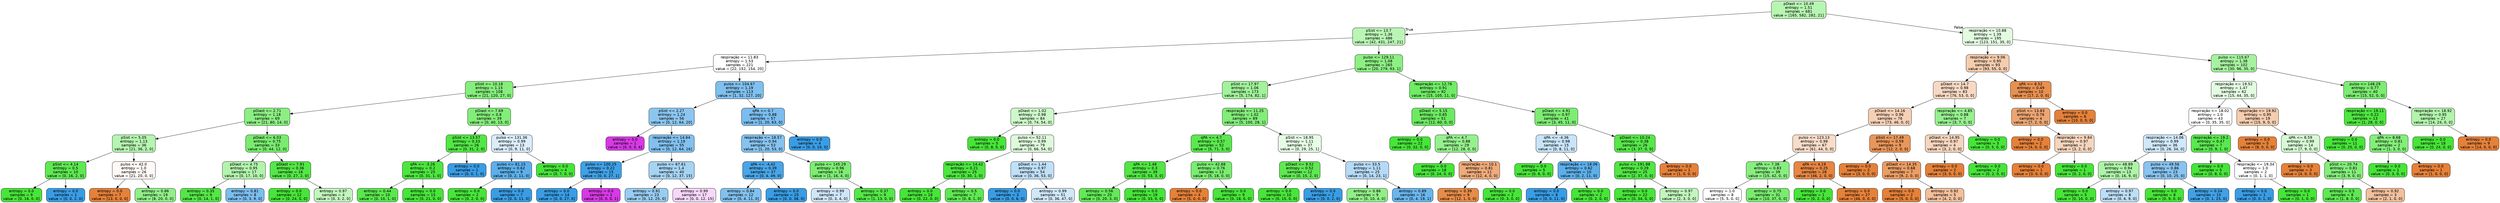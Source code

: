 digraph Tree {
node [shape=box, style="filled, rounded", color="black", fontname="helvetica"] ;
edge [fontname="helvetica"] ;
0 [label="pDiast <= 10.49\nentropy = 1.51\nsamples = 681\nvalue = [165, 582, 282, 21]", fillcolor="#b7f5b2"] ;
1 [label="pSist <= 13.7\nentropy = 1.36\nsamples = 486\nvalue = [42, 431, 247, 21]", fillcolor="#baf5b5"] ;
0 -> 1 [labeldistance=2.5, labelangle=45, headlabel="True"] ;
2 [label="respiração <= 11.83\nentropy = 1.53\nsamples = 221\nvalue = [22, 152, 154, 20]", fillcolor="#fdfeff"] ;
1 -> 2 ;
3 [label="pSist <= 10.18\nentropy = 1.15\nsamples = 108\nvalue = [21, 120, 27, 0]", fillcolor="#86ee7c"] ;
2 -> 3 ;
4 [label="pDiast <= 2.71\nentropy = 1.18\nsamples = 69\nvalue = [21, 80, 14, 0]", fillcolor="#8cef83"] ;
3 -> 4 ;
5 [label="pSist <= 5.05\nentropy = 1.13\nsamples = 36\nvalue = [21, 36, 2, 0]", fillcolor="#b6f5b1"] ;
4 -> 5 ;
6 [label="pSist <= 4.14\nentropy = 0.5\nsamples = 10\nvalue = [0, 16, 2, 0]", fillcolor="#5ee852"] ;
5 -> 6 ;
7 [label="entropy = 0.0\nsamples = 9\nvalue = [0, 16, 0, 0]", fillcolor="#47e539"] ;
6 -> 7 ;
8 [label="entropy = 0.0\nsamples = 1\nvalue = [0, 0, 2, 0]", fillcolor="#399de5"] ;
6 -> 8 ;
9 [label="pulso <= 42.0\nentropy = 1.0\nsamples = 26\nvalue = [21, 20, 0, 0]", fillcolor="#fef9f6"] ;
5 -> 9 ;
10 [label="entropy = 0.0\nsamples = 7\nvalue = [13, 0, 0, 0]", fillcolor="#e58139"] ;
9 -> 10 ;
11 [label="entropy = 0.86\nsamples = 19\nvalue = [8, 20, 0, 0]", fillcolor="#91ef88"] ;
9 -> 11 ;
12 [label="pDiast <= 6.03\nentropy = 0.75\nsamples = 33\nvalue = [0, 44, 12, 0]", fillcolor="#79ec6f"] ;
4 -> 12 ;
13 [label="pDiast <= 4.75\nentropy = 0.95\nsamples = 17\nvalue = [0, 17, 10, 0]", fillcolor="#b3f4ad"] ;
12 -> 13 ;
14 [label="entropy = 0.35\nsamples = 9\nvalue = [0, 14, 1, 0]", fillcolor="#54e747"] ;
13 -> 14 ;
15 [label="entropy = 0.81\nsamples = 8\nvalue = [0, 3, 9, 0]", fillcolor="#7bbeee"] ;
13 -> 15 ;
16 [label="pDiast <= 7.91\nentropy = 0.36\nsamples = 16\nvalue = [0, 27, 2, 0]", fillcolor="#55e748"] ;
12 -> 16 ;
17 [label="entropy = 0.0\nsamples = 12\nvalue = [0, 24, 0, 0]", fillcolor="#47e539"] ;
16 -> 17 ;
18 [label="entropy = 0.97\nsamples = 4\nvalue = [0, 3, 2, 0]", fillcolor="#c2f6bd"] ;
16 -> 18 ;
19 [label="pDiast <= 7.69\nentropy = 0.8\nsamples = 39\nvalue = [0, 40, 13, 0]", fillcolor="#83ed79"] ;
3 -> 19 ;
20 [label="pSist <= 13.57\nentropy = 0.33\nsamples = 26\nvalue = [0, 31, 2, 0]", fillcolor="#53e746"] ;
19 -> 20 ;
21 [label="qPA <= -3.26\nentropy = 0.2\nsamples = 25\nvalue = [0, 31, 1, 0]", fillcolor="#4de63f"] ;
20 -> 21 ;
22 [label="entropy = 0.44\nsamples = 10\nvalue = [0, 10, 1, 0]", fillcolor="#59e84d"] ;
21 -> 22 ;
23 [label="entropy = 0.0\nsamples = 15\nvalue = [0, 21, 0, 0]", fillcolor="#47e539"] ;
21 -> 23 ;
24 [label="entropy = 0.0\nsamples = 1\nvalue = [0, 0, 1, 0]", fillcolor="#399de5"] ;
20 -> 24 ;
25 [label="pulso <= 131.36\nentropy = 0.99\nsamples = 13\nvalue = [0, 9, 11, 0]", fillcolor="#dbedfa"] ;
19 -> 25 ;
26 [label="pulso <= 61.15\nentropy = 0.62\nsamples = 9\nvalue = [0, 2, 11, 0]", fillcolor="#5dafea"] ;
25 -> 26 ;
27 [label="entropy = 0.0\nsamples = 2\nvalue = [0, 2, 0, 0]", fillcolor="#47e539"] ;
26 -> 27 ;
28 [label="entropy = 0.0\nsamples = 7\nvalue = [0, 0, 11, 0]", fillcolor="#399de5"] ;
26 -> 28 ;
29 [label="entropy = 0.0\nsamples = 4\nvalue = [0, 7, 0, 0]", fillcolor="#47e539"] ;
25 -> 29 ;
30 [label="pulso <= 104.67\nentropy = 1.19\nsamples = 113\nvalue = [1, 32, 127, 20]", fillcolor="#80c0ee"] ;
2 -> 30 ;
31 [label="pSist <= 2.27\nentropy = 1.24\nsamples = 56\nvalue = [0, 12, 64, 20]", fillcolor="#8cc6f0"] ;
30 -> 31 ;
32 [label="entropy = 0.0\nsamples = 1\nvalue = [0, 0, 0, 4]", fillcolor="#d739e5"] ;
31 -> 32 ;
33 [label="respiração <= 14.64\nentropy = 1.19\nsamples = 55\nvalue = [0, 12, 64, 16]", fillcolor="#82c1ef"] ;
31 -> 33 ;
34 [label="pulso <= 100.25\nentropy = 0.22\nsamples = 15\nvalue = [0, 0, 27, 1]", fillcolor="#40a1e6"] ;
33 -> 34 ;
35 [label="entropy = 0.0\nsamples = 14\nvalue = [0, 0, 27, 0]", fillcolor="#399de5"] ;
34 -> 35 ;
36 [label="entropy = 0.0\nsamples = 1\nvalue = [0, 0, 0, 1]", fillcolor="#d739e5"] ;
34 -> 36 ;
37 [label="pulso <= 67.61\nentropy = 1.4\nsamples = 40\nvalue = [0, 12, 37, 15]", fillcolor="#a6d3f3"] ;
33 -> 37 ;
38 [label="entropy = 0.91\nsamples = 23\nvalue = [0, 12, 25, 0]", fillcolor="#98ccf1"] ;
37 -> 38 ;
39 [label="entropy = 0.99\nsamples = 17\nvalue = [0, 0, 12, 15]", fillcolor="#f7d7fa"] ;
37 -> 39 ;
40 [label="qPA <= 0.7\nentropy = 0.88\nsamples = 57\nvalue = [1, 20, 63, 0]", fillcolor="#7abdee"] ;
30 -> 40 ;
41 [label="respiração <= 18.57\nentropy = 0.94\nsamples = 53\nvalue = [1, 20, 53, 0]", fillcolor="#86c3ef"] ;
40 -> 41 ;
42 [label="qPA <= -4.42\nentropy = 0.39\nsamples = 37\nvalue = [0, 4, 49, 0]", fillcolor="#49a5e7"] ;
41 -> 42 ;
43 [label="entropy = 0.84\nsamples = 12\nvalue = [0, 4, 11, 0]", fillcolor="#81c1ee"] ;
42 -> 43 ;
44 [label="entropy = 0.0\nsamples = 25\nvalue = [0, 0, 38, 0]", fillcolor="#399de5"] ;
42 -> 44 ;
45 [label="pulso <= 145.29\nentropy = 0.96\nsamples = 16\nvalue = [1, 16, 4, 0]", fillcolor="#7ded73"] ;
41 -> 45 ;
46 [label="entropy = 0.99\nsamples = 7\nvalue = [0, 3, 4, 0]", fillcolor="#cee6f8"] ;
45 -> 46 ;
47 [label="entropy = 0.37\nsamples = 9\nvalue = [1, 13, 0, 0]", fillcolor="#55e748"] ;
45 -> 47 ;
48 [label="entropy = 0.0\nsamples = 4\nvalue = [0, 0, 10, 0]", fillcolor="#399de5"] ;
40 -> 48 ;
49 [label="pulso <= 129.11\nentropy = 1.08\nsamples = 265\nvalue = [20, 279, 93, 1]", fillcolor="#8def84"] ;
1 -> 49 ;
50 [label="pSist <= 17.97\nentropy = 1.06\nsamples = 173\nvalue = [5, 174, 82, 1]", fillcolor="#a1f29a"] ;
49 -> 50 ;
51 [label="pDiast <= 1.02\nentropy = 0.98\nsamples = 84\nvalue = [0, 74, 54, 0]", fillcolor="#cdf8c9"] ;
50 -> 51 ;
52 [label="entropy = 0.0\nsamples = 5\nvalue = [0, 8, 0, 0]", fillcolor="#47e539"] ;
51 -> 52 ;
53 [label="pulso <= 52.11\nentropy = 0.99\nsamples = 79\nvalue = [0, 66, 54, 0]", fillcolor="#defadb"] ;
51 -> 53 ;
54 [label="respiração <= 14.42\nentropy = 0.21\nsamples = 25\nvalue = [0, 30, 1, 0]", fillcolor="#4de640"] ;
53 -> 54 ;
55 [label="entropy = 0.0\nsamples = 18\nvalue = [0, 22, 0, 0]", fillcolor="#47e539"] ;
54 -> 55 ;
56 [label="entropy = 0.5\nsamples = 7\nvalue = [0, 8, 1, 0]", fillcolor="#5ee852"] ;
54 -> 56 ;
57 [label="pDiast <= 1.44\nentropy = 0.97\nsamples = 54\nvalue = [0, 36, 53, 0]", fillcolor="#bfe0f7"] ;
53 -> 57 ;
58 [label="entropy = 0.0\nsamples = 3\nvalue = [0, 0, 6, 0]", fillcolor="#399de5"] ;
57 -> 58 ;
59 [label="entropy = 0.99\nsamples = 51\nvalue = [0, 36, 47, 0]", fillcolor="#d1e8f9"] ;
57 -> 59 ;
60 [label="respiração <= 11.25\nentropy = 1.02\nsamples = 89\nvalue = [5, 100, 28, 1]", fillcolor="#82ed79"] ;
50 -> 60 ;
61 [label="qPA <= 4.7\nentropy = 0.57\nsamples = 52\nvalue = [5, 71, 3, 0]", fillcolor="#5be84e"] ;
60 -> 61 ;
62 [label="qPA <= 1.48\nentropy = 0.3\nsamples = 39\nvalue = [0, 53, 3, 0]", fillcolor="#51e644"] ;
61 -> 62 ;
63 [label="entropy = 0.56\nsamples = 20\nvalue = [0, 20, 3, 0]", fillcolor="#63e957"] ;
62 -> 63 ;
64 [label="entropy = 0.0\nsamples = 19\nvalue = [0, 33, 0, 0]", fillcolor="#47e539"] ;
62 -> 64 ;
65 [label="pulso <= 42.88\nentropy = 0.76\nsamples = 13\nvalue = [5, 18, 0, 0]", fillcolor="#7aec70"] ;
61 -> 65 ;
66 [label="entropy = 0.0\nsamples = 4\nvalue = [5, 0, 0, 0]", fillcolor="#e58139"] ;
65 -> 66 ;
67 [label="entropy = 0.0\nsamples = 9\nvalue = [0, 18, 0, 0]", fillcolor="#47e539"] ;
65 -> 67 ;
68 [label="pSist <= 18.95\nentropy = 1.11\nsamples = 37\nvalue = [0, 29, 25, 1]", fillcolor="#e6fce5"] ;
60 -> 68 ;
69 [label="pDiast <= 9.52\nentropy = 0.52\nsamples = 12\nvalue = [0, 15, 2, 0]", fillcolor="#60e853"] ;
68 -> 69 ;
70 [label="entropy = 0.0\nsamples = 10\nvalue = [0, 15, 0, 0]", fillcolor="#47e539"] ;
69 -> 70 ;
71 [label="entropy = 0.0\nsamples = 2\nvalue = [0, 0, 2, 0]", fillcolor="#399de5"] ;
69 -> 71 ;
72 [label="pulso <= 33.5\nentropy = 1.11\nsamples = 25\nvalue = [0, 14, 23, 1]", fillcolor="#b5daf5"] ;
68 -> 72 ;
73 [label="entropy = 0.86\nsamples = 9\nvalue = [0, 10, 4, 0]", fillcolor="#91ef88"] ;
72 -> 73 ;
74 [label="entropy = 0.89\nsamples = 16\nvalue = [0, 4, 19, 1]", fillcolor="#6ab6ec"] ;
72 -> 74 ;
75 [label="respiração <= 12.76\nentropy = 0.91\nsamples = 92\nvalue = [15, 105, 11, 0]", fillcolor="#70eb65"] ;
49 -> 75 ;
76 [label="pDiast <= 5.15\nentropy = 0.65\nsamples = 51\nvalue = [12, 60, 0, 0]", fillcolor="#6cea61"] ;
75 -> 76 ;
77 [label="entropy = 0.0\nsamples = 22\nvalue = [0, 32, 0, 0]", fillcolor="#47e539"] ;
76 -> 77 ;
78 [label="qPA <= 4.7\nentropy = 0.88\nsamples = 29\nvalue = [12, 28, 0, 0]", fillcolor="#96f08e"] ;
76 -> 78 ;
79 [label="entropy = 0.0\nsamples = 18\nvalue = [0, 24, 0, 0]", fillcolor="#47e539"] ;
78 -> 79 ;
80 [label="respiração <= 10.1\nentropy = 0.81\nsamples = 11\nvalue = [12, 4, 0, 0]", fillcolor="#eeab7b"] ;
78 -> 80 ;
81 [label="entropy = 0.39\nsamples = 9\nvalue = [12, 1, 0, 0]", fillcolor="#e78c49"] ;
80 -> 81 ;
82 [label="entropy = 0.0\nsamples = 2\nvalue = [0, 3, 0, 0]", fillcolor="#47e539"] ;
80 -> 82 ;
83 [label="pDiast <= 4.91\nentropy = 0.97\nsamples = 41\nvalue = [3, 45, 11, 0]", fillcolor="#7ded73"] ;
75 -> 83 ;
84 [label="qPA <= -4.36\nentropy = 0.98\nsamples = 15\nvalue = [0, 8, 11, 0]", fillcolor="#c9e4f8"] ;
83 -> 84 ;
85 [label="entropy = 0.0\nsamples = 5\nvalue = [0, 6, 0, 0]", fillcolor="#47e539"] ;
84 -> 85 ;
86 [label="respiração <= 18.06\nentropy = 0.62\nsamples = 10\nvalue = [0, 2, 11, 0]", fillcolor="#5dafea"] ;
84 -> 86 ;
87 [label="entropy = 0.0\nsamples = 8\nvalue = [0, 0, 11, 0]", fillcolor="#399de5"] ;
86 -> 87 ;
88 [label="entropy = 0.0\nsamples = 2\nvalue = [0, 2, 0, 0]", fillcolor="#47e539"] ;
86 -> 88 ;
89 [label="pDiast <= 10.24\nentropy = 0.38\nsamples = 26\nvalue = [3, 37, 0, 0]", fillcolor="#56e749"] ;
83 -> 89 ;
90 [label="pulso <= 191.88\nentropy = 0.29\nsamples = 25\nvalue = [2, 37, 0, 0]", fillcolor="#51e644"] ;
89 -> 90 ;
91 [label="entropy = 0.0\nsamples = 22\nvalue = [0, 34, 0, 0]", fillcolor="#47e539"] ;
90 -> 91 ;
92 [label="entropy = 0.97\nsamples = 3\nvalue = [2, 3, 0, 0]", fillcolor="#c2f6bd"] ;
90 -> 92 ;
93 [label="entropy = 0.0\nsamples = 1\nvalue = [1, 0, 0, 0]", fillcolor="#e58139"] ;
89 -> 93 ;
94 [label="respiração <= 10.88\nentropy = 1.39\nsamples = 195\nvalue = [123, 151, 35, 0]", fillcolor="#e3fbe1"] ;
0 -> 94 [labeldistance=2.5, labelangle=-45, headlabel="False"] ;
95 [label="respiração <= 9.06\nentropy = 0.95\nsamples = 93\nvalue = [93, 55, 0, 0]", fillcolor="#f4ccae"] ;
94 -> 95 ;
96 [label="pDiast <= 14.7\nentropy = 0.98\nsamples = 83\nvalue = [76, 53, 0, 0]", fillcolor="#f7d9c3"] ;
95 -> 96 ;
97 [label="pDiast <= 14.16\nentropy = 0.96\nsamples = 76\nvalue = [73, 46, 0, 0]", fillcolor="#f5d0b6"] ;
96 -> 97 ;
98 [label="pulso <= 123.13\nentropy = 0.98\nsamples = 67\nvalue = [61, 44, 0, 0]", fillcolor="#f8dcc8"] ;
97 -> 98 ;
99 [label="qPA <= 7.38\nentropy = 0.83\nsamples = 39\nvalue = [15, 42, 0, 0]", fillcolor="#89ee80"] ;
98 -> 99 ;
100 [label="entropy = 1.0\nsamples = 8\nvalue = [5, 5, 0, 0]", fillcolor="#ffffff"] ;
99 -> 100 ;
101 [label="entropy = 0.75\nsamples = 31\nvalue = [10, 37, 0, 0]", fillcolor="#79ec6f"] ;
99 -> 101 ;
102 [label="qPA <= 4.19\nentropy = 0.25\nsamples = 28\nvalue = [46, 2, 0, 0]", fillcolor="#e68642"] ;
98 -> 102 ;
103 [label="entropy = 0.0\nsamples = 1\nvalue = [0, 2, 0, 0]", fillcolor="#47e539"] ;
102 -> 103 ;
104 [label="entropy = 0.0\nsamples = 27\nvalue = [46, 0, 0, 0]", fillcolor="#e58139"] ;
102 -> 104 ;
105 [label="pSist <= 17.49\nentropy = 0.59\nsamples = 9\nvalue = [12, 2, 0, 0]", fillcolor="#e9965a"] ;
97 -> 105 ;
106 [label="entropy = 0.0\nsamples = 2\nvalue = [3, 0, 0, 0]", fillcolor="#e58139"] ;
105 -> 106 ;
107 [label="pDiast <= 14.35\nentropy = 0.68\nsamples = 7\nvalue = [9, 2, 0, 0]", fillcolor="#eb9d65"] ;
105 -> 107 ;
108 [label="entropy = 0.0\nsamples = 2\nvalue = [5, 0, 0, 0]", fillcolor="#e58139"] ;
107 -> 108 ;
109 [label="entropy = 0.92\nsamples = 5\nvalue = [4, 2, 0, 0]", fillcolor="#f2c09c"] ;
107 -> 109 ;
110 [label="respiração <= 4.85\nentropy = 0.88\nsamples = 7\nvalue = [3, 7, 0, 0]", fillcolor="#96f08e"] ;
96 -> 110 ;
111 [label="pDiast <= 14.95\nentropy = 0.97\nsamples = 4\nvalue = [3, 2, 0, 0]", fillcolor="#f6d5bd"] ;
110 -> 111 ;
112 [label="entropy = 0.0\nsamples = 2\nvalue = [3, 0, 0, 0]", fillcolor="#e58139"] ;
111 -> 112 ;
113 [label="entropy = 0.0\nsamples = 2\nvalue = [0, 2, 0, 0]", fillcolor="#47e539"] ;
111 -> 113 ;
114 [label="entropy = 0.0\nsamples = 3\nvalue = [0, 5, 0, 0]", fillcolor="#47e539"] ;
110 -> 114 ;
115 [label="qPA <= 8.52\nentropy = 0.49\nsamples = 10\nvalue = [17, 2, 0, 0]", fillcolor="#e89050"] ;
95 -> 115 ;
116 [label="pSist <= 13.83\nentropy = 0.76\nsamples = 4\nvalue = [7, 2, 0, 0]", fillcolor="#eca572"] ;
115 -> 116 ;
117 [label="entropy = 0.0\nsamples = 2\nvalue = [4, 0, 0, 0]", fillcolor="#e58139"] ;
116 -> 117 ;
118 [label="respiração <= 9.84\nentropy = 0.97\nsamples = 2\nvalue = [3, 2, 0, 0]", fillcolor="#f6d5bd"] ;
116 -> 118 ;
119 [label="entropy = 0.0\nsamples = 1\nvalue = [3, 0, 0, 0]", fillcolor="#e58139"] ;
118 -> 119 ;
120 [label="entropy = 0.0\nsamples = 1\nvalue = [0, 2, 0, 0]", fillcolor="#47e539"] ;
118 -> 120 ;
121 [label="entropy = 0.0\nsamples = 6\nvalue = [10, 0, 0, 0]", fillcolor="#e58139"] ;
115 -> 121 ;
122 [label="pulso <= 115.67\nentropy = 1.38\nsamples = 102\nvalue = [30, 96, 35, 0]", fillcolor="#a6f29f"] ;
94 -> 122 ;
123 [label="respiração <= 19.52\nentropy = 1.47\nsamples = 62\nvalue = [15, 44, 35, 0]", fillcolor="#e3fbe1"] ;
122 -> 123 ;
124 [label="respiração <= 18.02\nentropy = 1.0\nsamples = 43\nvalue = [0, 35, 35, 0]", fillcolor="#ffffff"] ;
123 -> 124 ;
125 [label="respiração <= 14.06\nentropy = 0.99\nsamples = 36\nvalue = [0, 26, 34, 0]", fillcolor="#d0e8f9"] ;
124 -> 125 ;
126 [label="pulso <= 48.89\nentropy = 0.94\nsamples = 13\nvalue = [0, 16, 9, 0]", fillcolor="#aef4a8"] ;
125 -> 126 ;
127 [label="entropy = 0.0\nsamples = 5\nvalue = [0, 10, 0, 0]", fillcolor="#47e539"] ;
126 -> 127 ;
128 [label="entropy = 0.97\nsamples = 8\nvalue = [0, 6, 9, 0]", fillcolor="#bddef6"] ;
126 -> 128 ;
129 [label="pulso <= 49.56\nentropy = 0.86\nsamples = 23\nvalue = [0, 10, 25, 0]", fillcolor="#88c4ef"] ;
125 -> 129 ;
130 [label="entropy = 0.0\nsamples = 8\nvalue = [0, 9, 0, 0]", fillcolor="#47e539"] ;
129 -> 130 ;
131 [label="entropy = 0.24\nsamples = 15\nvalue = [0, 1, 25, 0]", fillcolor="#41a1e6"] ;
129 -> 131 ;
132 [label="respiração <= 19.2\nentropy = 0.47\nsamples = 7\nvalue = [0, 9, 1, 0]", fillcolor="#5be84f"] ;
124 -> 132 ;
133 [label="entropy = 0.0\nsamples = 5\nvalue = [0, 8, 0, 0]", fillcolor="#47e539"] ;
132 -> 133 ;
134 [label="respiração <= 19.34\nentropy = 1.0\nsamples = 2\nvalue = [0, 1, 1, 0]", fillcolor="#ffffff"] ;
132 -> 134 ;
135 [label="entropy = 0.0\nsamples = 1\nvalue = [0, 0, 1, 0]", fillcolor="#399de5"] ;
134 -> 135 ;
136 [label="entropy = 0.0\nsamples = 1\nvalue = [0, 1, 0, 0]", fillcolor="#47e539"] ;
134 -> 136 ;
137 [label="respiração <= 19.92\nentropy = 0.95\nsamples = 19\nvalue = [15, 9, 0, 0]", fillcolor="#f5cdb0"] ;
123 -> 137 ;
138 [label="entropy = 0.0\nsamples = 5\nvalue = [8, 0, 0, 0]", fillcolor="#e58139"] ;
137 -> 138 ;
139 [label="qPA <= 8.59\nentropy = 0.99\nsamples = 14\nvalue = [7, 9, 0, 0]", fillcolor="#d6f9d3"] ;
137 -> 139 ;
140 [label="entropy = 0.0\nsamples = 3\nvalue = [4, 0, 0, 0]", fillcolor="#e58139"] ;
139 -> 140 ;
141 [label="pSist <= 20.74\nentropy = 0.81\nsamples = 11\nvalue = [3, 9, 0, 0]", fillcolor="#84ee7b"] ;
139 -> 141 ;
142 [label="entropy = 0.5\nsamples = 8\nvalue = [1, 8, 0, 0]", fillcolor="#5ee852"] ;
141 -> 142 ;
143 [label="entropy = 0.92\nsamples = 3\nvalue = [2, 1, 0, 0]", fillcolor="#f2c09c"] ;
141 -> 143 ;
144 [label="pulso <= 148.29\nentropy = 0.77\nsamples = 40\nvalue = [15, 52, 0, 0]", fillcolor="#7cec72"] ;
122 -> 144 ;
145 [label="respiração <= 19.11\nentropy = 0.22\nsamples = 13\nvalue = [1, 28, 0, 0]", fillcolor="#4ee640"] ;
144 -> 145 ;
146 [label="entropy = 0.0\nsamples = 11\nvalue = [0, 25, 0, 0]", fillcolor="#47e539"] ;
145 -> 146 ;
147 [label="qPA <= 8.68\nentropy = 0.81\nsamples = 2\nvalue = [1, 3, 0, 0]", fillcolor="#84ee7b"] ;
145 -> 147 ;
148 [label="entropy = 0.0\nsamples = 1\nvalue = [0, 3, 0, 0]", fillcolor="#47e539"] ;
147 -> 148 ;
149 [label="entropy = 0.0\nsamples = 1\nvalue = [1, 0, 0, 0]", fillcolor="#e58139"] ;
147 -> 149 ;
150 [label="respiração <= 18.92\nentropy = 0.95\nsamples = 27\nvalue = [14, 24, 0, 0]", fillcolor="#b2f4ac"] ;
144 -> 150 ;
151 [label="entropy = 0.0\nsamples = 18\nvalue = [0, 24, 0, 0]", fillcolor="#47e539"] ;
150 -> 151 ;
152 [label="entropy = 0.0\nsamples = 9\nvalue = [14, 0, 0, 0]", fillcolor="#e58139"] ;
150 -> 152 ;
}
